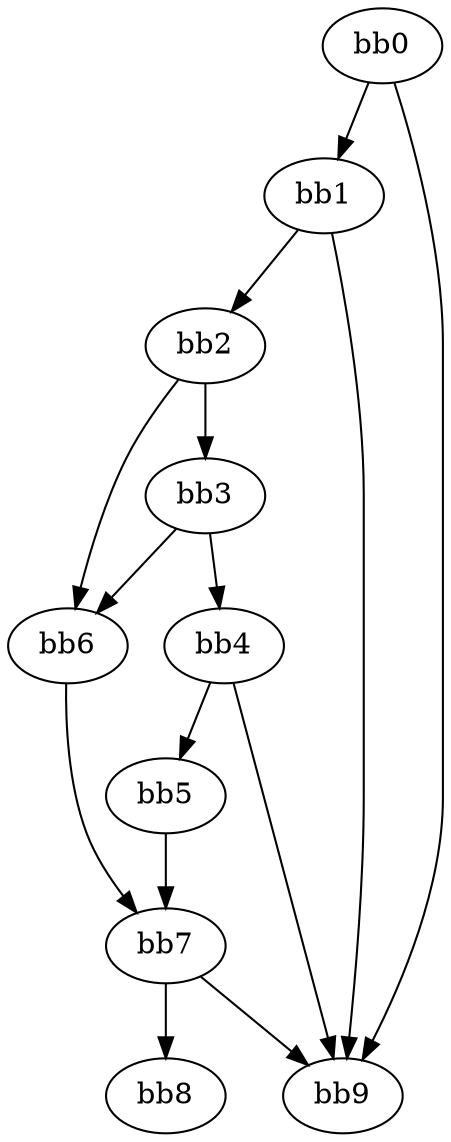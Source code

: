 digraph {
    0 [ label = "bb0\l" ]
    1 [ label = "bb1\l" ]
    2 [ label = "bb2\l" ]
    3 [ label = "bb3\l" ]
    4 [ label = "bb4\l" ]
    5 [ label = "bb5\l" ]
    6 [ label = "bb6\l" ]
    7 [ label = "bb7\l" ]
    8 [ label = "bb8\l" ]
    9 [ label = "bb9\l" ]
    0 -> 1 [ ]
    0 -> 9 [ ]
    1 -> 2 [ ]
    1 -> 9 [ ]
    2 -> 3 [ ]
    2 -> 6 [ ]
    3 -> 4 [ ]
    3 -> 6 [ ]
    4 -> 5 [ ]
    4 -> 9 [ ]
    5 -> 7 [ ]
    6 -> 7 [ ]
    7 -> 8 [ ]
    7 -> 9 [ ]
}

